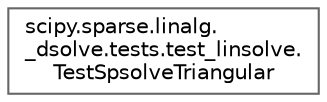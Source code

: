 digraph "Graphical Class Hierarchy"
{
 // LATEX_PDF_SIZE
  bgcolor="transparent";
  edge [fontname=Helvetica,fontsize=10,labelfontname=Helvetica,labelfontsize=10];
  node [fontname=Helvetica,fontsize=10,shape=box,height=0.2,width=0.4];
  rankdir="LR";
  Node0 [id="Node000000",label="scipy.sparse.linalg.\l_dsolve.tests.test_linsolve.\lTestSpsolveTriangular",height=0.2,width=0.4,color="grey40", fillcolor="white", style="filled",URL="$d3/d59/classscipy_1_1sparse_1_1linalg_1_1__dsolve_1_1tests_1_1test__linsolve_1_1TestSpsolveTriangular.html",tooltip=" "];
}
